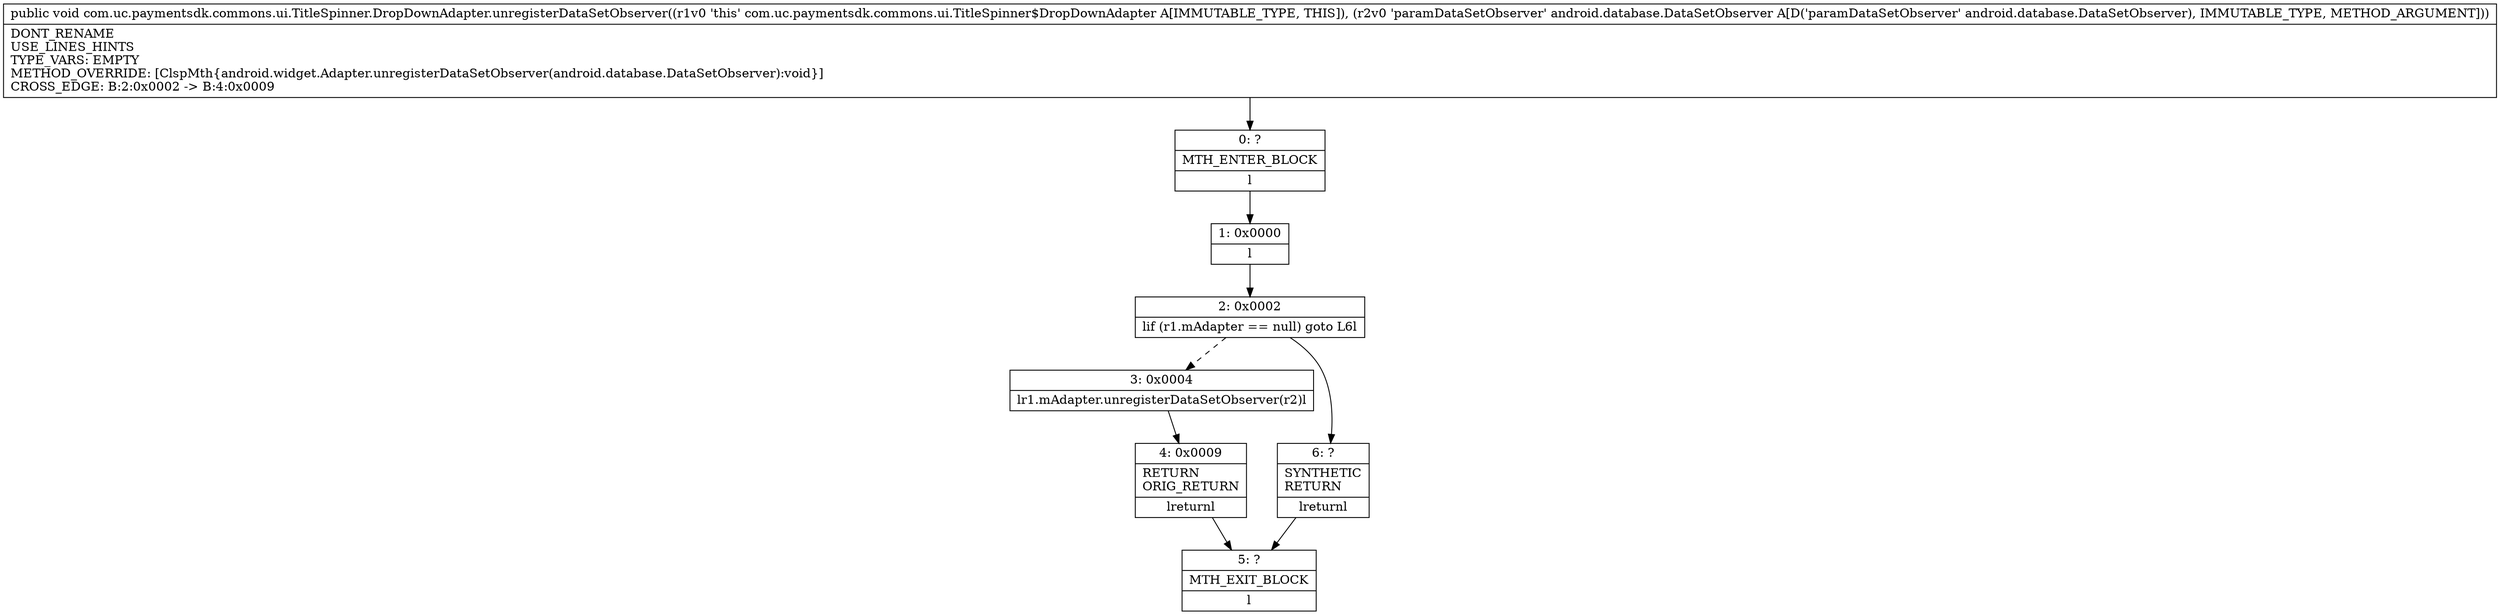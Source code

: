 digraph "CFG forcom.uc.paymentsdk.commons.ui.TitleSpinner.DropDownAdapter.unregisterDataSetObserver(Landroid\/database\/DataSetObserver;)V" {
Node_0 [shape=record,label="{0\:\ ?|MTH_ENTER_BLOCK\l|l}"];
Node_1 [shape=record,label="{1\:\ 0x0000|l}"];
Node_2 [shape=record,label="{2\:\ 0x0002|lif (r1.mAdapter == null) goto L6l}"];
Node_3 [shape=record,label="{3\:\ 0x0004|lr1.mAdapter.unregisterDataSetObserver(r2)l}"];
Node_4 [shape=record,label="{4\:\ 0x0009|RETURN\lORIG_RETURN\l|lreturnl}"];
Node_5 [shape=record,label="{5\:\ ?|MTH_EXIT_BLOCK\l|l}"];
Node_6 [shape=record,label="{6\:\ ?|SYNTHETIC\lRETURN\l|lreturnl}"];
MethodNode[shape=record,label="{public void com.uc.paymentsdk.commons.ui.TitleSpinner.DropDownAdapter.unregisterDataSetObserver((r1v0 'this' com.uc.paymentsdk.commons.ui.TitleSpinner$DropDownAdapter A[IMMUTABLE_TYPE, THIS]), (r2v0 'paramDataSetObserver' android.database.DataSetObserver A[D('paramDataSetObserver' android.database.DataSetObserver), IMMUTABLE_TYPE, METHOD_ARGUMENT]))  | DONT_RENAME\lUSE_LINES_HINTS\lTYPE_VARS: EMPTY\lMETHOD_OVERRIDE: [ClspMth\{android.widget.Adapter.unregisterDataSetObserver(android.database.DataSetObserver):void\}]\lCROSS_EDGE: B:2:0x0002 \-\> B:4:0x0009\l}"];
MethodNode -> Node_0;
Node_0 -> Node_1;
Node_1 -> Node_2;
Node_2 -> Node_3[style=dashed];
Node_2 -> Node_6;
Node_3 -> Node_4;
Node_4 -> Node_5;
Node_6 -> Node_5;
}

